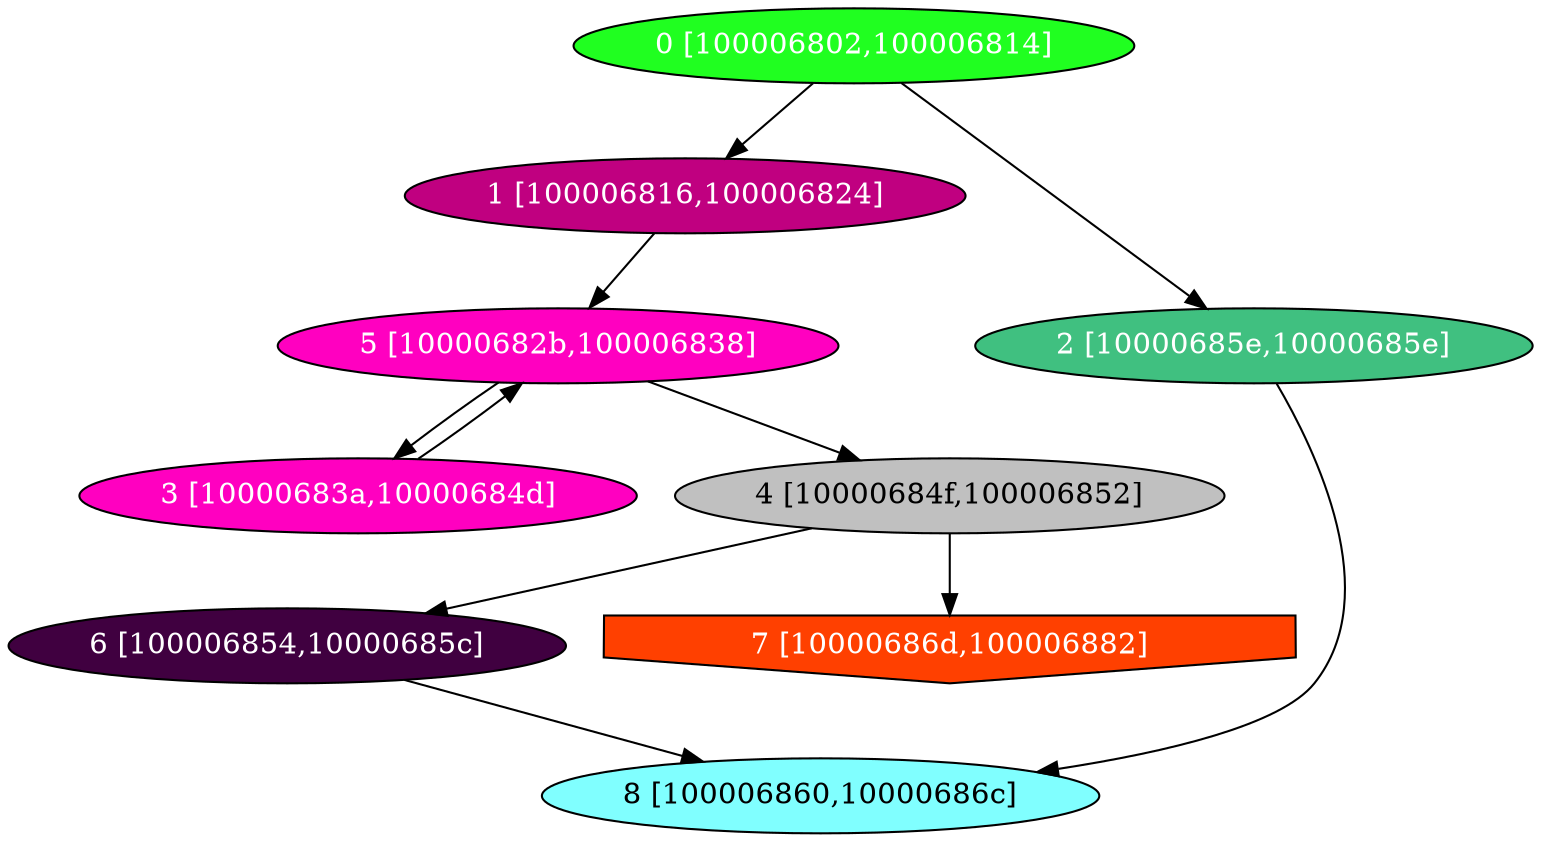 diGraph tar{
	tar_0  [style=filled fillcolor="#20FF20" fontcolor="#ffffff" shape=oval label="0 [100006802,100006814]"]
	tar_1  [style=filled fillcolor="#C00080" fontcolor="#ffffff" shape=oval label="1 [100006816,100006824]"]
	tar_2  [style=filled fillcolor="#40C080" fontcolor="#ffffff" shape=oval label="2 [10000685e,10000685e]"]
	tar_3  [style=filled fillcolor="#FF00C0" fontcolor="#ffffff" shape=oval label="3 [10000683a,10000684d]"]
	tar_4  [style=filled fillcolor="#C0C0C0" fontcolor="#000000" shape=oval label="4 [10000684f,100006852]"]
	tar_5  [style=filled fillcolor="#FF00C0" fontcolor="#ffffff" shape=oval label="5 [10000682b,100006838]"]
	tar_6  [style=filled fillcolor="#400040" fontcolor="#ffffff" shape=oval label="6 [100006854,10000685c]"]
	tar_7  [style=filled fillcolor="#FF4000" fontcolor="#ffffff" shape=invhouse label="7 [10000686d,100006882]"]
	tar_8  [style=filled fillcolor="#80FFFF" fontcolor="#000000" shape=oval label="8 [100006860,10000686c]"]

	tar_0 -> tar_1
	tar_0 -> tar_2
	tar_1 -> tar_5
	tar_2 -> tar_8
	tar_3 -> tar_5
	tar_4 -> tar_6
	tar_4 -> tar_7
	tar_5 -> tar_3
	tar_5 -> tar_4
	tar_6 -> tar_8
}